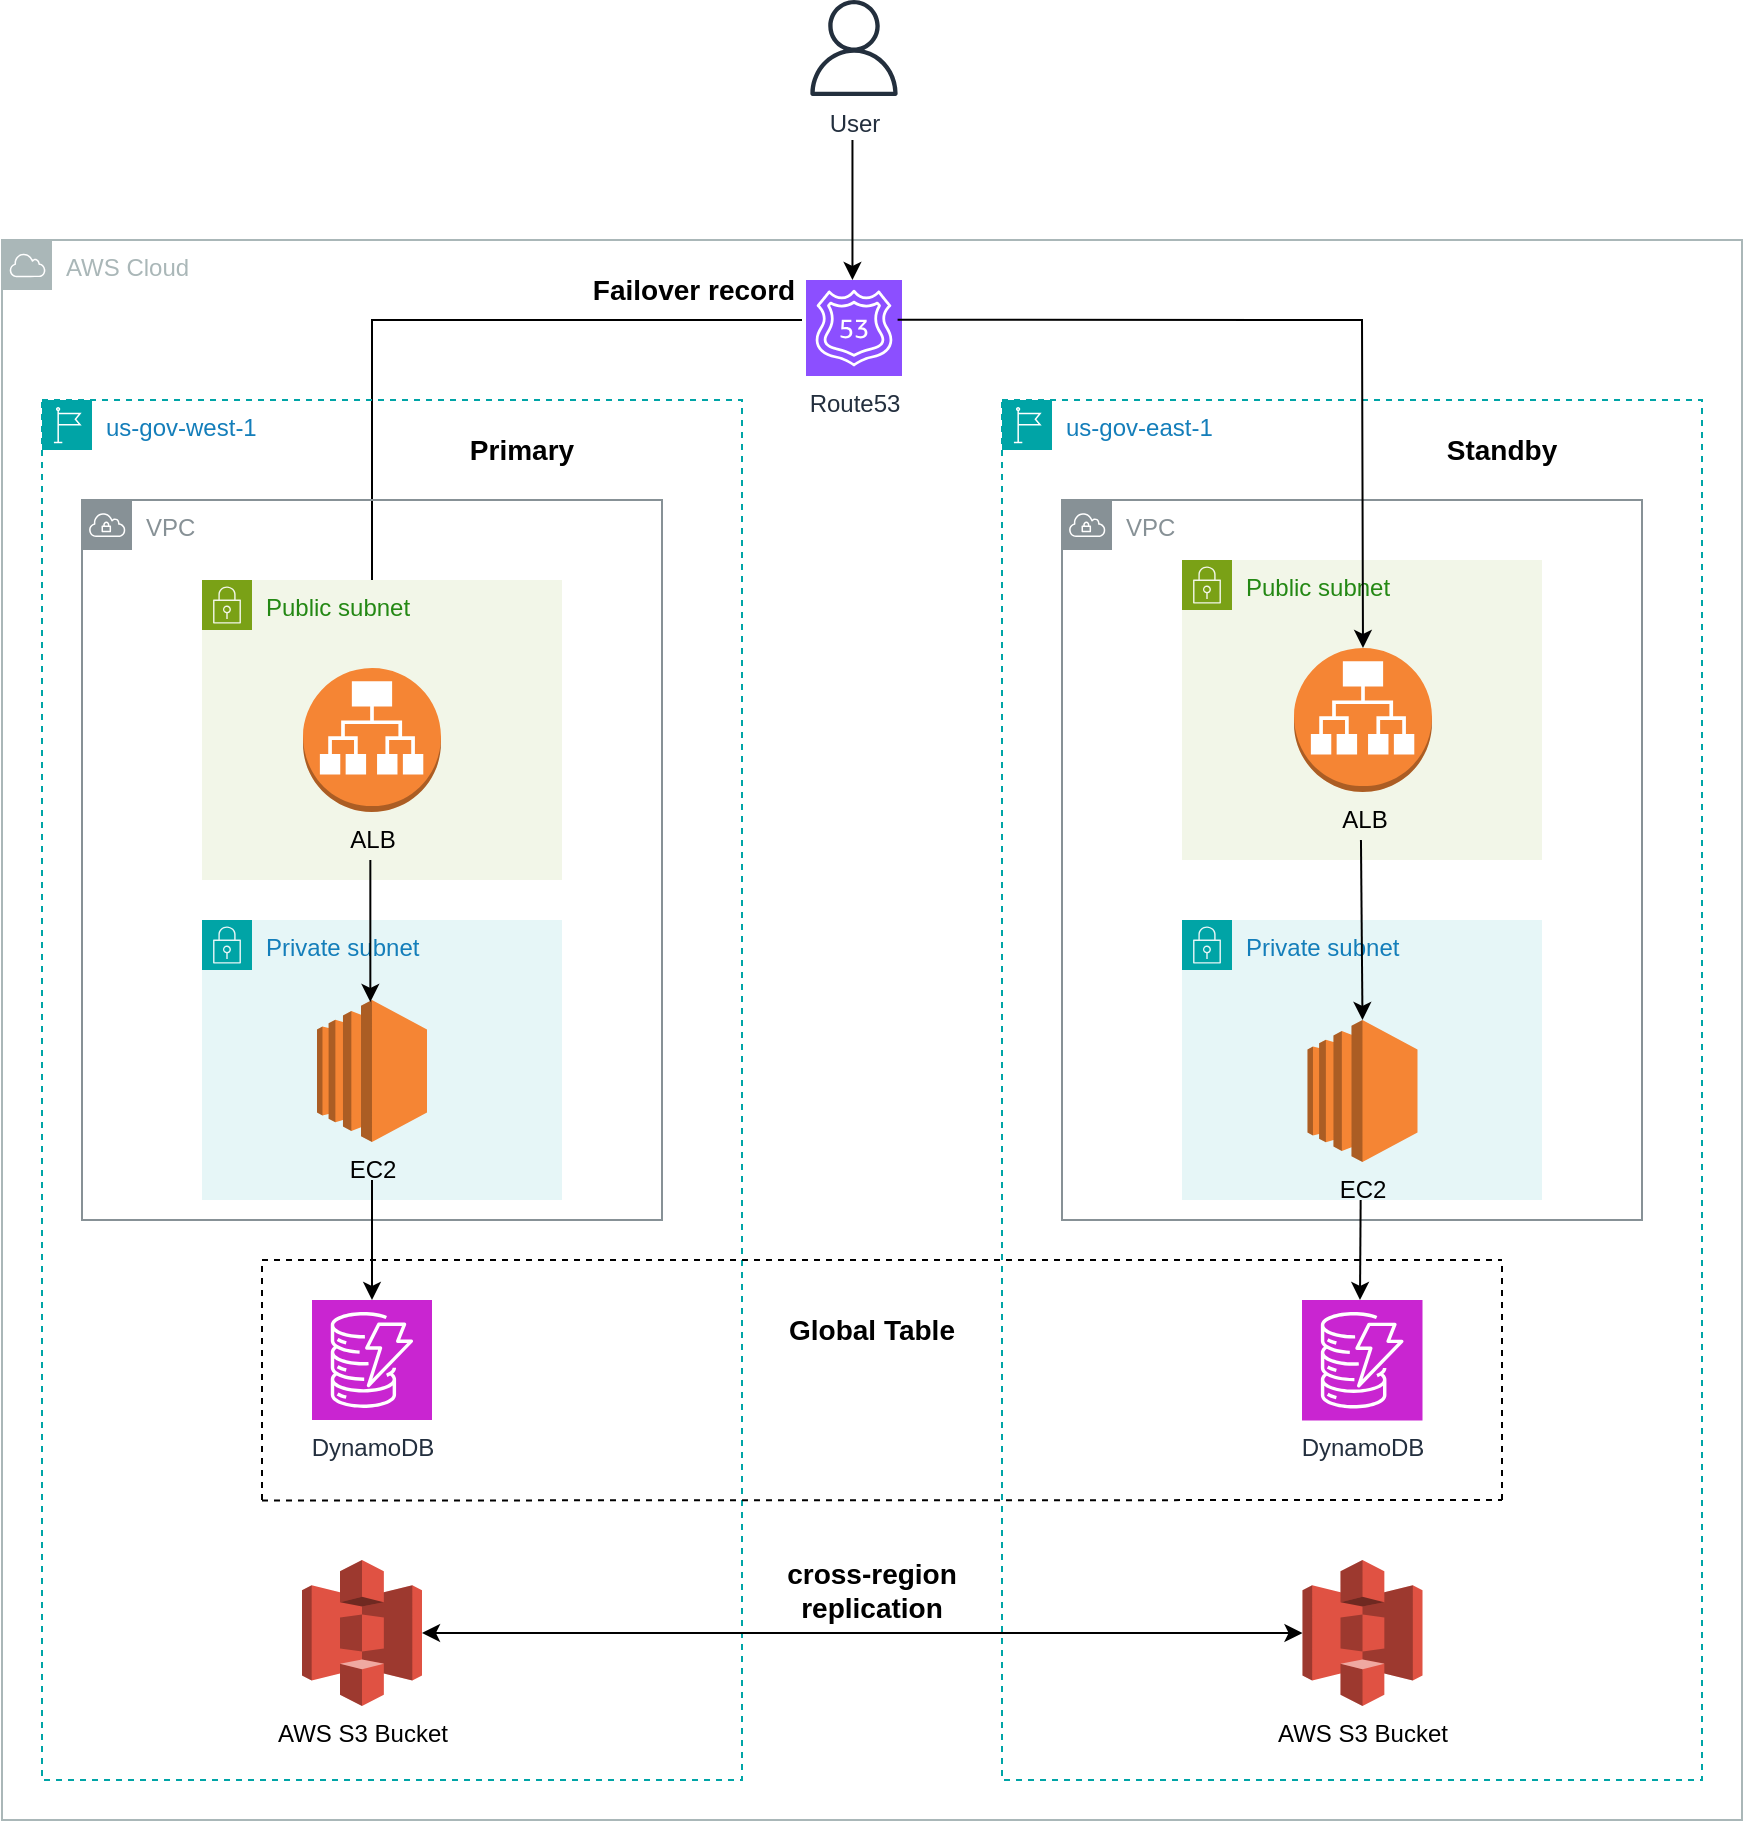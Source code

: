 <mxfile version="24.8.4">
  <diagram name="Page-1" id="1QrzyosHLY6H9AkxcwBx">
    <mxGraphModel dx="1518" dy="614" grid="1" gridSize="10" guides="1" tooltips="1" connect="1" arrows="1" fold="1" page="1" pageScale="1" pageWidth="850" pageHeight="1100" math="0" shadow="0">
      <root>
        <mxCell id="0" />
        <mxCell id="1" parent="0" />
        <mxCell id="BO9AZAVn0g_Hce8t9gI5-1" value="AWS Cloud" style="sketch=0;outlineConnect=0;gradientColor=none;html=1;whiteSpace=wrap;fontSize=12;fontStyle=0;shape=mxgraph.aws4.group;grIcon=mxgraph.aws4.group_aws_cloud;strokeColor=#AAB7B8;fillColor=none;verticalAlign=top;align=left;spacingLeft=30;fontColor=#AAB7B8;dashed=0;" parent="1" vertex="1">
          <mxGeometry x="210" y="120" width="870" height="790" as="geometry" />
        </mxCell>
        <mxCell id="BO9AZAVn0g_Hce8t9gI5-2" value="Route53" style="sketch=0;points=[[0,0,0],[0.25,0,0],[0.5,0,0],[0.75,0,0],[1,0,0],[0,1,0],[0.25,1,0],[0.5,1,0],[0.75,1,0],[1,1,0],[0,0.25,0],[0,0.5,0],[0,0.75,0],[1,0.25,0],[1,0.5,0],[1,0.75,0]];outlineConnect=0;fontColor=#232F3E;fillColor=#8C4FFF;strokeColor=#ffffff;dashed=0;verticalLabelPosition=bottom;verticalAlign=top;align=center;html=1;fontSize=12;fontStyle=0;aspect=fixed;shape=mxgraph.aws4.resourceIcon;resIcon=mxgraph.aws4.route_53;" parent="1" vertex="1">
          <mxGeometry x="612" y="140" width="48" height="48" as="geometry" />
        </mxCell>
        <mxCell id="BO9AZAVn0g_Hce8t9gI5-25" value="us-gov-east-1" style="points=[[0,0],[0.25,0],[0.5,0],[0.75,0],[1,0],[1,0.25],[1,0.5],[1,0.75],[1,1],[0.75,1],[0.5,1],[0.25,1],[0,1],[0,0.75],[0,0.5],[0,0.25]];outlineConnect=0;gradientColor=none;html=1;whiteSpace=wrap;fontSize=12;fontStyle=0;container=1;pointerEvents=0;collapsible=0;recursiveResize=0;shape=mxgraph.aws4.group;grIcon=mxgraph.aws4.group_region;strokeColor=#00A4A6;fillColor=none;verticalAlign=top;align=left;spacingLeft=30;fontColor=#147EBA;dashed=1;" parent="1" vertex="1">
          <mxGeometry x="710" y="200" width="350" height="690" as="geometry" />
        </mxCell>
        <mxCell id="BO9AZAVn0g_Hce8t9gI5-27" value="AWS S3 Bucket" style="outlineConnect=0;dashed=0;verticalLabelPosition=bottom;verticalAlign=top;align=center;html=1;shape=mxgraph.aws3.s3;fillColor=#E05243;gradientColor=none;" parent="BO9AZAVn0g_Hce8t9gI5-25" vertex="1">
          <mxGeometry x="150.25" y="580" width="60" height="73" as="geometry" />
        </mxCell>
        <mxCell id="wtEGEeKgVB4r8HaXVltj-11" value="VPC" style="sketch=0;outlineConnect=0;gradientColor=none;html=1;whiteSpace=wrap;fontSize=12;fontStyle=0;shape=mxgraph.aws4.group;grIcon=mxgraph.aws4.group_vpc;strokeColor=#879196;fillColor=none;verticalAlign=top;align=left;spacingLeft=30;fontColor=#879196;dashed=0;" vertex="1" parent="BO9AZAVn0g_Hce8t9gI5-25">
          <mxGeometry x="30" y="50" width="290" height="360" as="geometry" />
        </mxCell>
        <mxCell id="wtEGEeKgVB4r8HaXVltj-12" value="Private subnet" style="points=[[0,0],[0.25,0],[0.5,0],[0.75,0],[1,0],[1,0.25],[1,0.5],[1,0.75],[1,1],[0.75,1],[0.5,1],[0.25,1],[0,1],[0,0.75],[0,0.5],[0,0.25]];outlineConnect=0;gradientColor=none;html=1;whiteSpace=wrap;fontSize=12;fontStyle=0;container=1;pointerEvents=0;collapsible=0;recursiveResize=0;shape=mxgraph.aws4.group;grIcon=mxgraph.aws4.group_security_group;grStroke=0;strokeColor=#00A4A6;fillColor=#E6F6F7;verticalAlign=top;align=left;spacingLeft=30;fontColor=#147EBA;dashed=0;" vertex="1" parent="BO9AZAVn0g_Hce8t9gI5-25">
          <mxGeometry x="90" y="260" width="180" height="140" as="geometry" />
        </mxCell>
        <mxCell id="wtEGEeKgVB4r8HaXVltj-17" value="" style="endArrow=classic;html=1;rounded=0;" edge="1" parent="wtEGEeKgVB4r8HaXVltj-12">
          <mxGeometry width="50" height="50" relative="1" as="geometry">
            <mxPoint x="89.33" y="140" as="sourcePoint" />
            <mxPoint x="89" y="190" as="targetPoint" />
          </mxGeometry>
        </mxCell>
        <mxCell id="wtEGEeKgVB4r8HaXVltj-28" value="" style="endArrow=none;dashed=1;html=1;rounded=0;entryX=0.31;entryY=0.691;entryDx=0;entryDy=0;entryPerimeter=0;" edge="1" parent="wtEGEeKgVB4r8HaXVltj-12">
          <mxGeometry width="50" height="50" relative="1" as="geometry">
            <mxPoint x="160" y="290" as="sourcePoint" />
            <mxPoint x="160" y="170" as="targetPoint" />
          </mxGeometry>
        </mxCell>
        <mxCell id="wtEGEeKgVB4r8HaXVltj-15" value="Public subnet" style="points=[[0,0],[0.25,0],[0.5,0],[0.75,0],[1,0],[1,0.25],[1,0.5],[1,0.75],[1,1],[0.75,1],[0.5,1],[0.25,1],[0,1],[0,0.75],[0,0.5],[0,0.25]];outlineConnect=0;gradientColor=none;html=1;whiteSpace=wrap;fontSize=12;fontStyle=0;container=1;pointerEvents=0;collapsible=0;recursiveResize=0;shape=mxgraph.aws4.group;grIcon=mxgraph.aws4.group_security_group;grStroke=0;strokeColor=#7AA116;fillColor=#F2F6E8;verticalAlign=top;align=left;spacingLeft=30;fontColor=#248814;dashed=0;" vertex="1" parent="BO9AZAVn0g_Hce8t9gI5-25">
          <mxGeometry x="90" y="80" width="180" height="150" as="geometry" />
        </mxCell>
        <mxCell id="wtEGEeKgVB4r8HaXVltj-16" value="ALB" style="outlineConnect=0;dashed=0;verticalLabelPosition=bottom;verticalAlign=top;align=center;html=1;shape=mxgraph.aws3.application_load_balancer;fillColor=#F58534;gradientColor=none;" vertex="1" parent="wtEGEeKgVB4r8HaXVltj-15">
          <mxGeometry x="56" y="44" width="69" height="72" as="geometry" />
        </mxCell>
        <mxCell id="wtEGEeKgVB4r8HaXVltj-18" value="" style="endArrow=classic;html=1;rounded=0;entryX=0.5;entryY=0;entryDx=0;entryDy=0;entryPerimeter=0;" edge="1" parent="BO9AZAVn0g_Hce8t9gI5-25" target="wtEGEeKgVB4r8HaXVltj-13">
          <mxGeometry width="50" height="50" relative="1" as="geometry">
            <mxPoint x="179.48" y="220" as="sourcePoint" />
            <mxPoint x="180" y="300" as="targetPoint" />
          </mxGeometry>
        </mxCell>
        <mxCell id="BO9AZAVn0g_Hce8t9gI5-38" value="&lt;b&gt;&lt;font style=&quot;font-size: 14px;&quot;&gt;Standby&lt;/font&gt;&lt;/b&gt;" style="text;html=1;align=center;verticalAlign=middle;whiteSpace=wrap;rounded=0;" parent="BO9AZAVn0g_Hce8t9gI5-25" vertex="1">
          <mxGeometry x="220" y="10" width="60" height="30" as="geometry" />
        </mxCell>
        <mxCell id="wtEGEeKgVB4r8HaXVltj-22" value="DynamoDB" style="sketch=0;points=[[0,0,0],[0.25,0,0],[0.5,0,0],[0.75,0,0],[1,0,0],[0,1,0],[0.25,1,0],[0.5,1,0],[0.75,1,0],[1,1,0],[0,0.25,0],[0,0.5,0],[0,0.75,0],[1,0.25,0],[1,0.5,0],[1,0.75,0]];outlineConnect=0;fontColor=#232F3E;fillColor=#C925D1;strokeColor=#ffffff;dashed=0;verticalLabelPosition=bottom;verticalAlign=top;align=center;html=1;fontSize=12;fontStyle=0;aspect=fixed;shape=mxgraph.aws4.resourceIcon;resIcon=mxgraph.aws4.dynamodb;" vertex="1" parent="BO9AZAVn0g_Hce8t9gI5-25">
          <mxGeometry x="150" y="450" width="60.25" height="60.25" as="geometry" />
        </mxCell>
        <mxCell id="wtEGEeKgVB4r8HaXVltj-13" value="EC2" style="outlineConnect=0;dashed=0;verticalLabelPosition=bottom;verticalAlign=top;align=center;html=1;shape=mxgraph.aws3.ec2;fillColor=#F58534;gradientColor=none;" vertex="1" parent="BO9AZAVn0g_Hce8t9gI5-25">
          <mxGeometry x="152.75" y="310" width="55" height="71" as="geometry" />
        </mxCell>
        <mxCell id="BO9AZAVn0g_Hce8t9gI5-35" value="" style="endArrow=classic;html=1;rounded=0;" parent="1" edge="1" target="wtEGEeKgVB4r8HaXVltj-5">
          <mxGeometry width="50" height="50" relative="1" as="geometry">
            <mxPoint x="610" y="160" as="sourcePoint" />
            <mxPoint x="400" y="300" as="targetPoint" />
            <Array as="points">
              <mxPoint x="395" y="160" />
            </Array>
          </mxGeometry>
        </mxCell>
        <mxCell id="BO9AZAVn0g_Hce8t9gI5-3" value="us-gov-west-1" style="points=[[0,0],[0.25,0],[0.5,0],[0.75,0],[1,0],[1,0.25],[1,0.5],[1,0.75],[1,1],[0.75,1],[0.5,1],[0.25,1],[0,1],[0,0.75],[0,0.5],[0,0.25]];outlineConnect=0;gradientColor=none;html=1;whiteSpace=wrap;fontSize=12;fontStyle=0;container=1;pointerEvents=0;collapsible=0;recursiveResize=0;shape=mxgraph.aws4.group;grIcon=mxgraph.aws4.group_region;strokeColor=#00A4A6;fillColor=none;verticalAlign=top;align=left;spacingLeft=30;fontColor=#147EBA;dashed=1;" parent="1" vertex="1">
          <mxGeometry x="230" y="200" width="350" height="690" as="geometry" />
        </mxCell>
        <mxCell id="BO9AZAVn0g_Hce8t9gI5-6" value="VPC" style="sketch=0;outlineConnect=0;gradientColor=none;html=1;whiteSpace=wrap;fontSize=12;fontStyle=0;shape=mxgraph.aws4.group;grIcon=mxgraph.aws4.group_vpc;strokeColor=#879196;fillColor=none;verticalAlign=top;align=left;spacingLeft=30;fontColor=#879196;dashed=0;" parent="BO9AZAVn0g_Hce8t9gI5-3" vertex="1">
          <mxGeometry x="20" y="50" width="290" height="360" as="geometry" />
        </mxCell>
        <mxCell id="BO9AZAVn0g_Hce8t9gI5-17" value="AWS S3 Bucket" style="outlineConnect=0;dashed=0;verticalLabelPosition=bottom;verticalAlign=top;align=center;html=1;shape=mxgraph.aws3.s3;fillColor=#E05243;gradientColor=none;" parent="BO9AZAVn0g_Hce8t9gI5-3" vertex="1">
          <mxGeometry x="130" y="580" width="60" height="73" as="geometry" />
        </mxCell>
        <mxCell id="BO9AZAVn0g_Hce8t9gI5-20" value="Private subnet" style="points=[[0,0],[0.25,0],[0.5,0],[0.75,0],[1,0],[1,0.25],[1,0.5],[1,0.75],[1,1],[0.75,1],[0.5,1],[0.25,1],[0,1],[0,0.75],[0,0.5],[0,0.25]];outlineConnect=0;gradientColor=none;html=1;whiteSpace=wrap;fontSize=12;fontStyle=0;container=1;pointerEvents=0;collapsible=0;recursiveResize=0;shape=mxgraph.aws4.group;grIcon=mxgraph.aws4.group_security_group;grStroke=0;strokeColor=#00A4A6;fillColor=#E6F6F7;verticalAlign=top;align=left;spacingLeft=30;fontColor=#147EBA;dashed=0;" parent="BO9AZAVn0g_Hce8t9gI5-3" vertex="1">
          <mxGeometry x="80" y="260" width="180" height="140" as="geometry" />
        </mxCell>
        <mxCell id="BO9AZAVn0g_Hce8t9gI5-23" value="EC2" style="outlineConnect=0;dashed=0;verticalLabelPosition=bottom;verticalAlign=top;align=center;html=1;shape=mxgraph.aws3.ec2;fillColor=#F58534;gradientColor=none;" parent="BO9AZAVn0g_Hce8t9gI5-20" vertex="1">
          <mxGeometry x="57.5" y="40" width="55" height="71" as="geometry" />
        </mxCell>
        <mxCell id="wtEGEeKgVB4r8HaXVltj-27" value="" style="endArrow=none;dashed=1;html=1;rounded=0;" edge="1" parent="BO9AZAVn0g_Hce8t9gI5-20">
          <mxGeometry width="50" height="50" relative="1" as="geometry">
            <mxPoint x="30" y="290" as="sourcePoint" />
            <mxPoint x="30" y="170" as="targetPoint" />
          </mxGeometry>
        </mxCell>
        <mxCell id="I5FXzIUGxQxFdgfo1vXz-2" value="" style="endArrow=classic;html=1;rounded=0;" parent="BO9AZAVn0g_Hce8t9gI5-3" edge="1">
          <mxGeometry width="50" height="50" relative="1" as="geometry">
            <mxPoint x="165" y="390" as="sourcePoint" />
            <mxPoint x="165" y="450" as="targetPoint" />
          </mxGeometry>
        </mxCell>
        <mxCell id="wtEGEeKgVB4r8HaXVltj-4" value="Public subnet" style="points=[[0,0],[0.25,0],[0.5,0],[0.75,0],[1,0],[1,0.25],[1,0.5],[1,0.75],[1,1],[0.75,1],[0.5,1],[0.25,1],[0,1],[0,0.75],[0,0.5],[0,0.25]];outlineConnect=0;gradientColor=none;html=1;whiteSpace=wrap;fontSize=12;fontStyle=0;container=1;pointerEvents=0;collapsible=0;recursiveResize=0;shape=mxgraph.aws4.group;grIcon=mxgraph.aws4.group_security_group;grStroke=0;strokeColor=#7AA116;fillColor=#F2F6E8;verticalAlign=top;align=left;spacingLeft=30;fontColor=#248814;dashed=0;" vertex="1" parent="BO9AZAVn0g_Hce8t9gI5-3">
          <mxGeometry x="80" y="90" width="180" height="150" as="geometry" />
        </mxCell>
        <mxCell id="wtEGEeKgVB4r8HaXVltj-5" value="ALB" style="outlineConnect=0;dashed=0;verticalLabelPosition=bottom;verticalAlign=top;align=center;html=1;shape=mxgraph.aws3.application_load_balancer;fillColor=#F58534;gradientColor=none;" vertex="1" parent="wtEGEeKgVB4r8HaXVltj-4">
          <mxGeometry x="50.5" y="44" width="69" height="72" as="geometry" />
        </mxCell>
        <mxCell id="wtEGEeKgVB4r8HaXVltj-6" value="" style="endArrow=classic;html=1;rounded=0;entryX=0.5;entryY=0.02;entryDx=0;entryDy=0;entryPerimeter=0;" edge="1" parent="BO9AZAVn0g_Hce8t9gI5-3">
          <mxGeometry width="50" height="50" relative="1" as="geometry">
            <mxPoint x="164.17" y="230" as="sourcePoint" />
            <mxPoint x="164.17" y="301" as="targetPoint" />
          </mxGeometry>
        </mxCell>
        <mxCell id="wtEGEeKgVB4r8HaXVltj-20" value="DynamoDB" style="sketch=0;points=[[0,0,0],[0.25,0,0],[0.5,0,0],[0.75,0,0],[1,0,0],[0,1,0],[0.25,1,0],[0.5,1,0],[0.75,1,0],[1,1,0],[0,0.25,0],[0,0.5,0],[0,0.75,0],[1,0.25,0],[1,0.5,0],[1,0.75,0]];outlineConnect=0;fontColor=#232F3E;fillColor=#C925D1;strokeColor=#ffffff;dashed=0;verticalLabelPosition=bottom;verticalAlign=top;align=center;html=1;fontSize=12;fontStyle=0;aspect=fixed;shape=mxgraph.aws4.resourceIcon;resIcon=mxgraph.aws4.dynamodb;" vertex="1" parent="BO9AZAVn0g_Hce8t9gI5-3">
          <mxGeometry x="135" y="450" width="60" height="60" as="geometry" />
        </mxCell>
        <mxCell id="wtEGEeKgVB4r8HaXVltj-24" value="" style="endArrow=none;dashed=1;html=1;rounded=0;" edge="1" parent="BO9AZAVn0g_Hce8t9gI5-3">
          <mxGeometry width="50" height="50" relative="1" as="geometry">
            <mxPoint x="110" y="550.24" as="sourcePoint" />
            <mxPoint x="730" y="550" as="targetPoint" />
          </mxGeometry>
        </mxCell>
        <mxCell id="wtEGEeKgVB4r8HaXVltj-25" value="" style="endArrow=none;dashed=1;html=1;rounded=0;" edge="1" parent="BO9AZAVn0g_Hce8t9gI5-3">
          <mxGeometry width="50" height="50" relative="1" as="geometry">
            <mxPoint x="110" y="430" as="sourcePoint" />
            <mxPoint x="730" y="430" as="targetPoint" />
          </mxGeometry>
        </mxCell>
        <mxCell id="BO9AZAVn0g_Hce8t9gI5-36" value="&lt;b&gt;&lt;font style=&quot;font-size: 14px;&quot;&gt;Primary&lt;/font&gt;&lt;/b&gt;" style="text;html=1;align=center;verticalAlign=middle;whiteSpace=wrap;rounded=0;" parent="1" vertex="1">
          <mxGeometry x="440" y="210" width="60" height="30" as="geometry" />
        </mxCell>
        <mxCell id="BO9AZAVn0g_Hce8t9gI5-37" value="" style="endArrow=classic;html=1;rounded=0;entryX=0.5;entryY=0;entryDx=0;entryDy=0;entryPerimeter=0;exitX=0.954;exitY=0.413;exitDx=0;exitDy=0;exitPerimeter=0;" parent="1" source="BO9AZAVn0g_Hce8t9gI5-2" edge="1" target="wtEGEeKgVB4r8HaXVltj-16">
          <mxGeometry width="50" height="50" relative="1" as="geometry">
            <mxPoint x="670" y="160" as="sourcePoint" />
            <mxPoint x="895" y="280" as="targetPoint" />
            <Array as="points">
              <mxPoint x="890" y="160" />
            </Array>
          </mxGeometry>
        </mxCell>
        <mxCell id="BO9AZAVn0g_Hce8t9gI5-42" value="" style="endArrow=classic;startArrow=classic;html=1;rounded=0;entryX=0;entryY=0.5;entryDx=0;entryDy=0;entryPerimeter=0;exitX=1;exitY=0.5;exitDx=0;exitDy=0;exitPerimeter=0;" parent="1" edge="1" target="BO9AZAVn0g_Hce8t9gI5-27" source="BO9AZAVn0g_Hce8t9gI5-17">
          <mxGeometry width="50" height="50" relative="1" as="geometry">
            <mxPoint x="440" y="877" as="sourcePoint" />
            <mxPoint x="860" y="857" as="targetPoint" />
          </mxGeometry>
        </mxCell>
        <mxCell id="BO9AZAVn0g_Hce8t9gI5-44" value="User" style="sketch=0;outlineConnect=0;fontColor=#232F3E;gradientColor=none;fillColor=#232F3D;strokeColor=none;dashed=0;verticalLabelPosition=bottom;verticalAlign=top;align=center;html=1;fontSize=12;fontStyle=0;aspect=fixed;pointerEvents=1;shape=mxgraph.aws4.user;" parent="1" vertex="1">
          <mxGeometry x="612" width="48" height="48" as="geometry" />
        </mxCell>
        <mxCell id="BO9AZAVn0g_Hce8t9gI5-45" value="" style="endArrow=classic;html=1;rounded=0;entryX=0.5;entryY=0;entryDx=0;entryDy=0;entryPerimeter=0;" parent="1" edge="1">
          <mxGeometry width="50" height="50" relative="1" as="geometry">
            <mxPoint x="635.23" y="70" as="sourcePoint" />
            <mxPoint x="635.23" y="140.0" as="targetPoint" />
          </mxGeometry>
        </mxCell>
        <mxCell id="BO9AZAVn0g_Hce8t9gI5-46" value="&lt;b&gt;&lt;font style=&quot;font-size: 14px;&quot;&gt;cross-region replication&lt;/font&gt;&lt;/b&gt;" style="text;html=1;align=center;verticalAlign=middle;whiteSpace=wrap;rounded=0;" parent="1" vertex="1">
          <mxGeometry x="589" y="780" width="112" height="30" as="geometry" />
        </mxCell>
        <mxCell id="wtEGEeKgVB4r8HaXVltj-29" value="&lt;b&gt;&lt;font style=&quot;font-size: 14px;&quot;&gt;Global Table&lt;/font&gt;&lt;/b&gt;" style="text;html=1;align=center;verticalAlign=middle;whiteSpace=wrap;rounded=0;" vertex="1" parent="1">
          <mxGeometry x="589" y="650" width="112" height="30" as="geometry" />
        </mxCell>
        <mxCell id="wtEGEeKgVB4r8HaXVltj-30" value="&lt;b&gt;&lt;font style=&quot;font-size: 14px;&quot;&gt;Failover record&lt;/font&gt;&lt;/b&gt;" style="text;html=1;align=center;verticalAlign=middle;whiteSpace=wrap;rounded=0;" vertex="1" parent="1">
          <mxGeometry x="500" y="130" width="112" height="30" as="geometry" />
        </mxCell>
      </root>
    </mxGraphModel>
  </diagram>
</mxfile>
